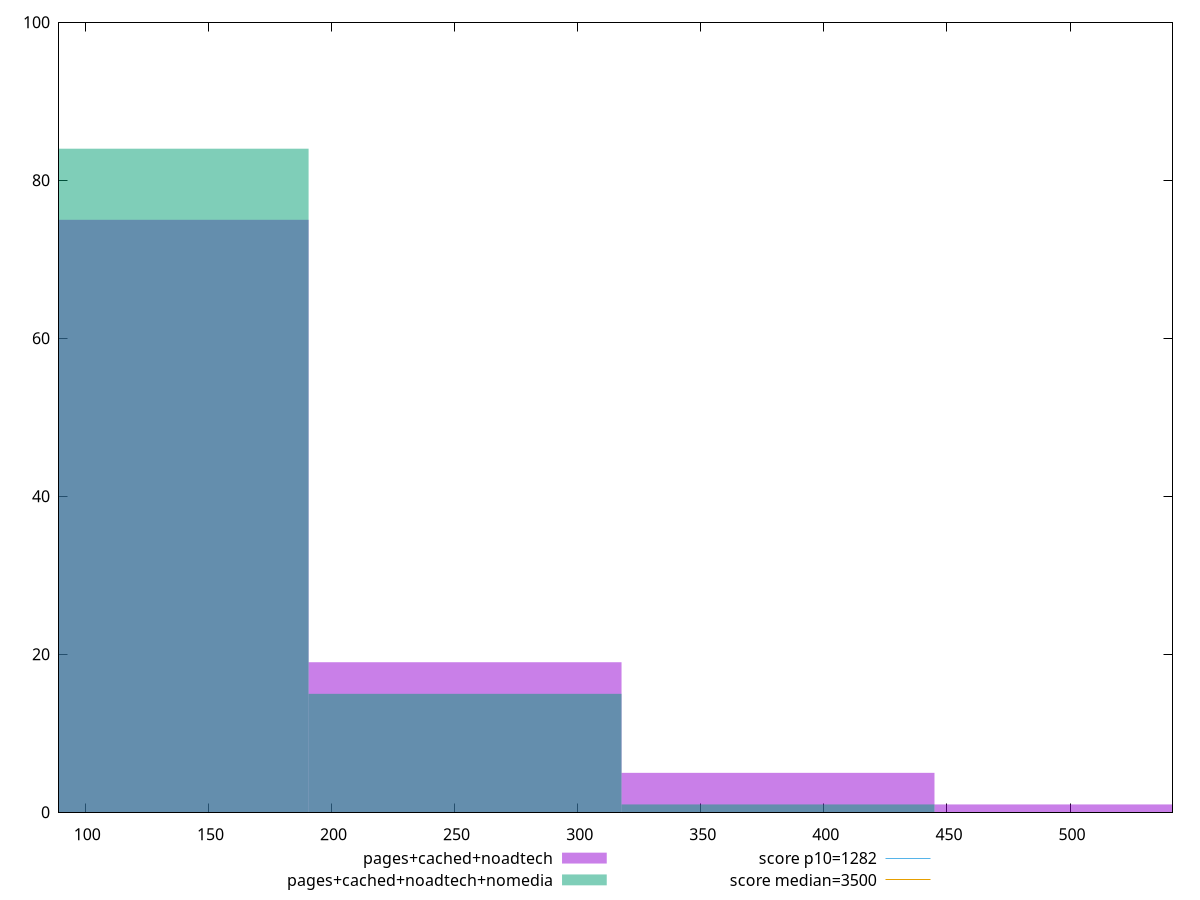 reset

$pagesCachedNoadtech <<EOF
127.12638261009661 75
254.25276522019323 19
381.37914783028987 5
508.50553044038645 1
EOF

$pagesCachedNoadtechNomedia <<EOF
127.12638261009661 84
254.25276522019323 15
381.37914783028987 1
EOF

set key outside below
set boxwidth 127.12638261009661
set xrange [89.30000000000001:541.6320000000001]
set yrange [0:100]
set trange [0:100]
set style fill transparent solid 0.5 noborder

set parametric
set terminal svg size 640, 500 enhanced background rgb 'white'
set output "report_00017_2021-02-10T15-08-03.406Z/bootup-time/comparison/histogram/2_vs_3.svg"

plot $pagesCachedNoadtech title "pages+cached+noadtech" with boxes, \
     $pagesCachedNoadtechNomedia title "pages+cached+noadtech+nomedia" with boxes, \
     1282,t title "score p10=1282", \
     3500,t title "score median=3500"

reset
